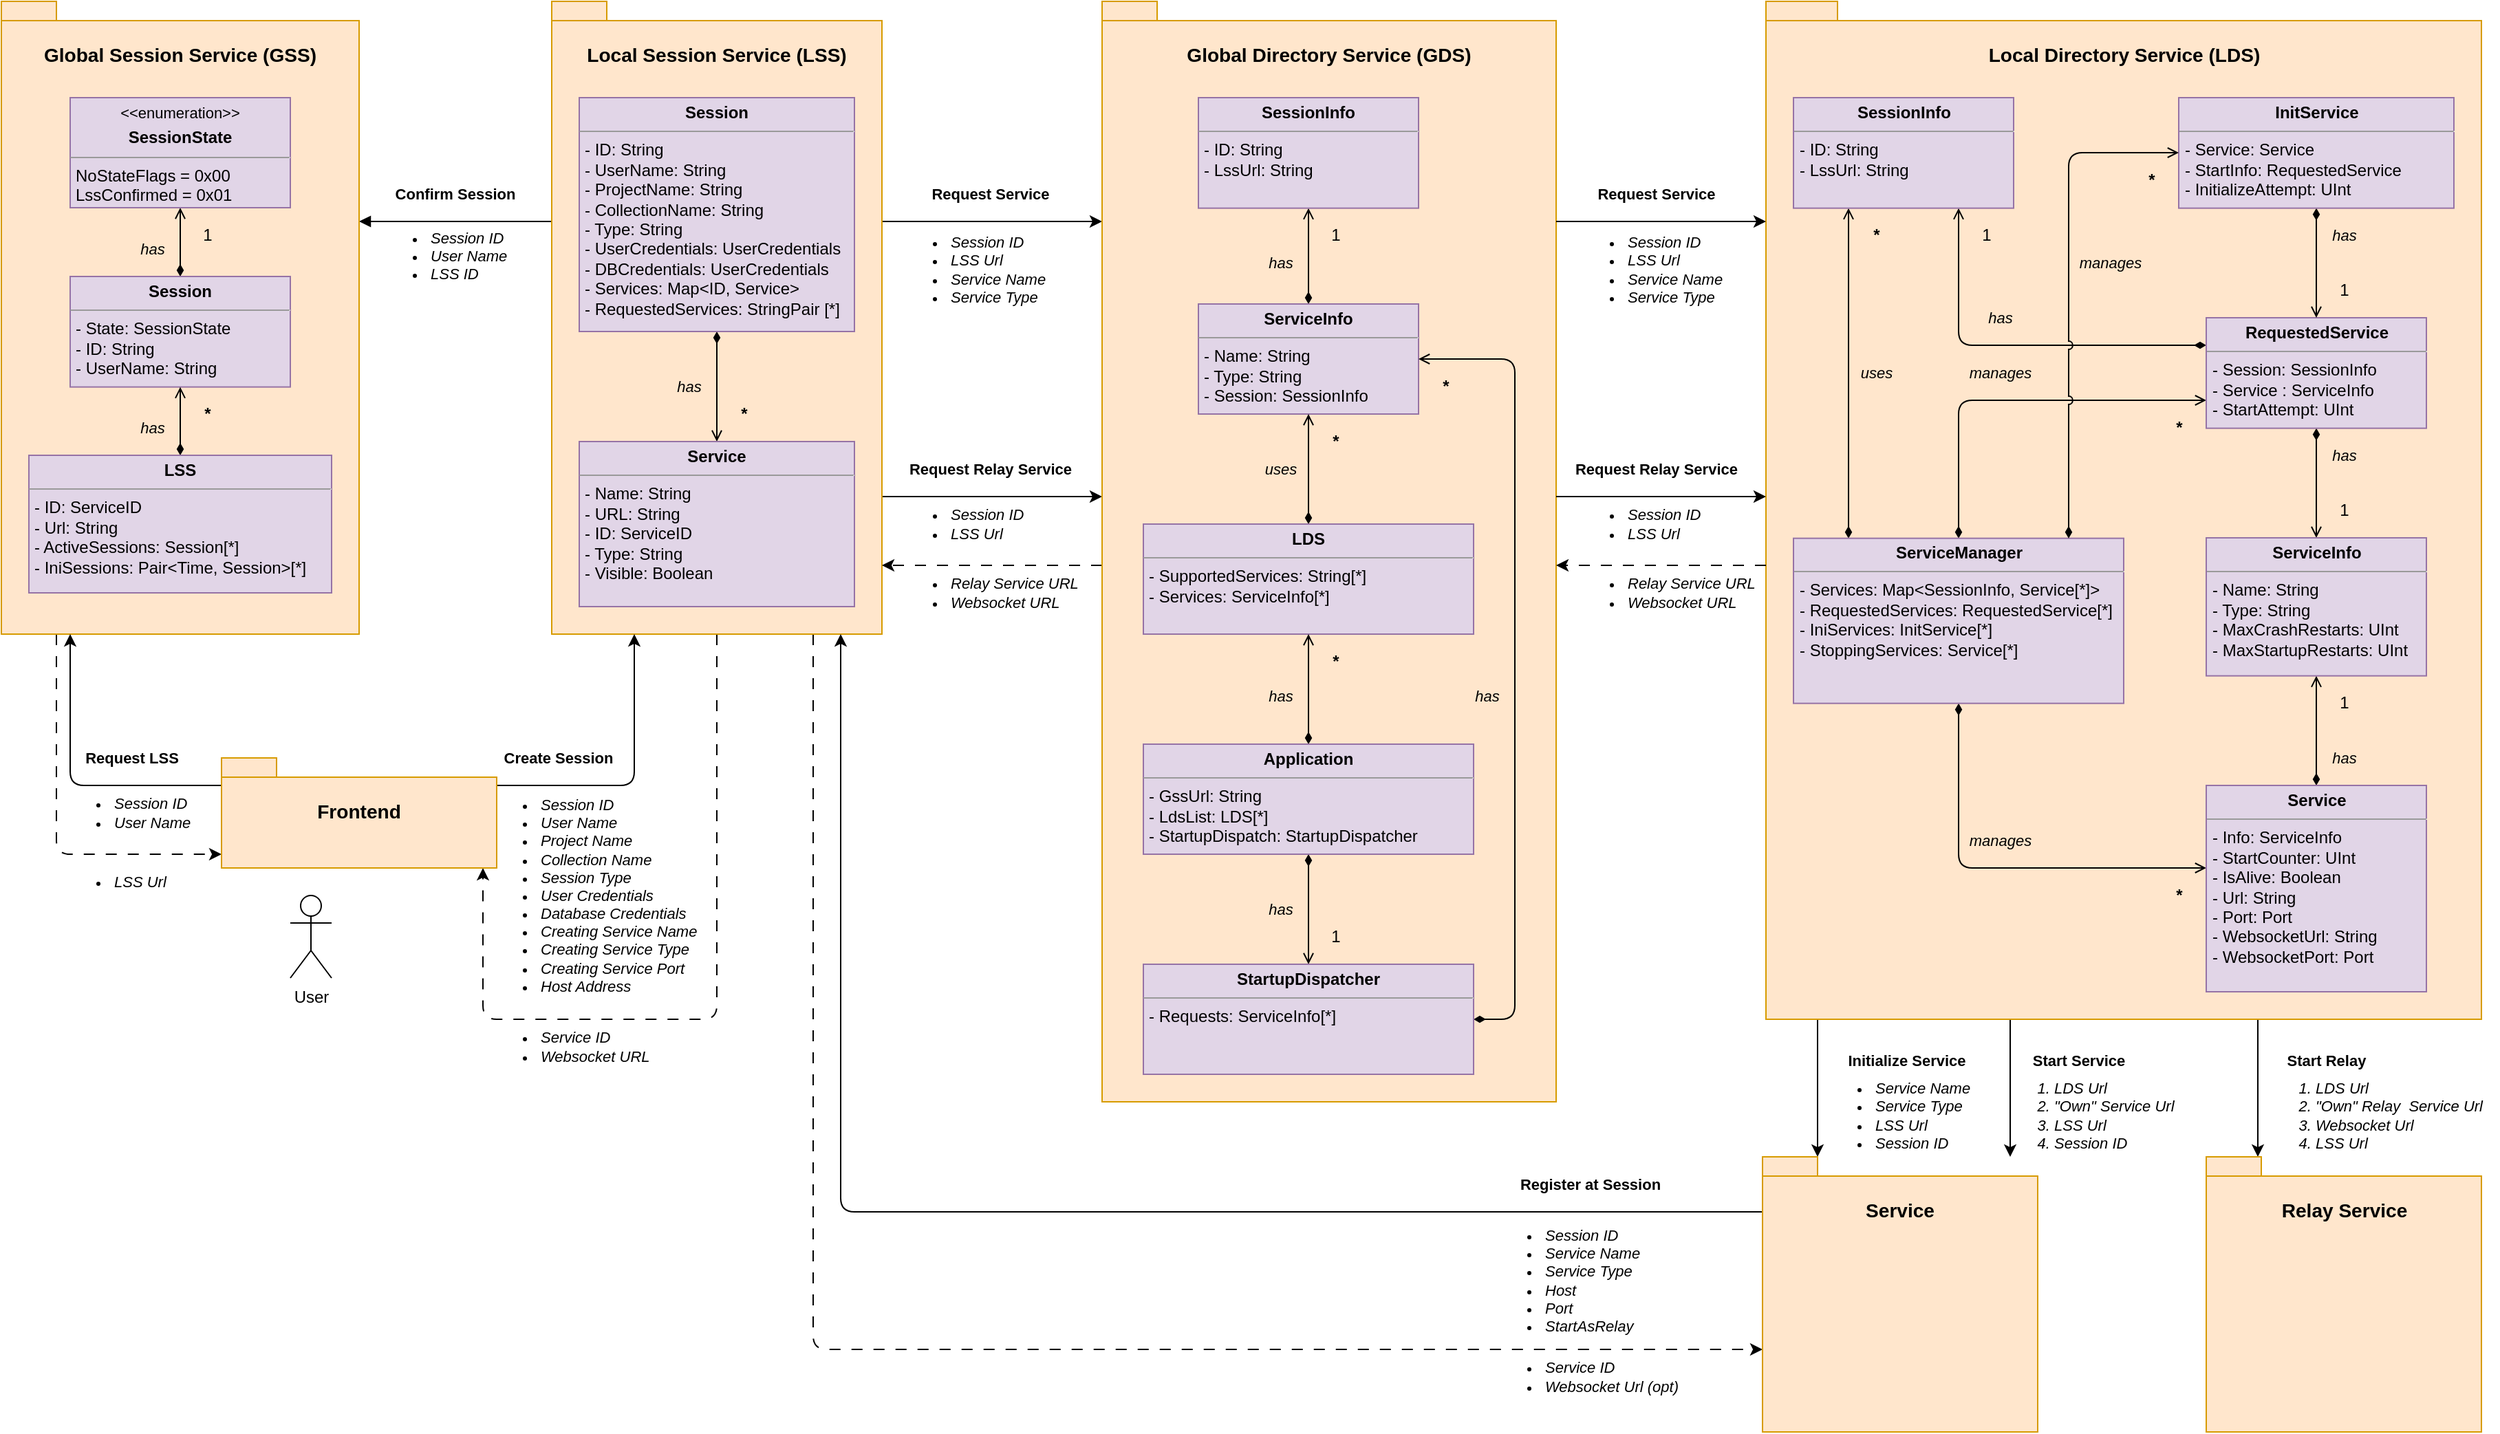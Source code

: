<mxfile version="27.0.5">
  <diagram name="Page-1" id="Zl_I9-IAChLKUPDeEVS-">
    <mxGraphModel dx="3663" dy="1491" grid="1" gridSize="10" guides="1" tooltips="1" connect="1" arrows="1" fold="1" page="1" pageScale="1" pageWidth="1654" pageHeight="1169" math="0" shadow="0">
      <root>
        <mxCell id="0" />
        <mxCell id="1" parent="0" />
        <mxCell id="qYWw9UYQeMKu6ul-sRUe-88" style="edgeStyle=orthogonalEdgeStyle;rounded=0;orthogonalLoop=1;jettySize=auto;html=1;endArrow=block;endFill=1;" parent="1" source="qYWw9UYQeMKu6ul-sRUe-14" target="qYWw9UYQeMKu6ul-sRUe-49" edge="1">
          <mxGeometry relative="1" as="geometry">
            <Array as="points">
              <mxPoint x="370" y="200" />
              <mxPoint x="370" y="200" />
            </Array>
          </mxGeometry>
        </mxCell>
        <mxCell id="qYWw9UYQeMKu6ul-sRUe-102" style="edgeStyle=orthogonalEdgeStyle;rounded=0;orthogonalLoop=1;jettySize=auto;html=1;" parent="1" source="qYWw9UYQeMKu6ul-sRUe-14" target="qYWw9UYQeMKu6ul-sRUe-87" edge="1">
          <mxGeometry relative="1" as="geometry">
            <Array as="points">
              <mxPoint x="770" y="200" />
              <mxPoint x="770" y="200" />
            </Array>
          </mxGeometry>
        </mxCell>
        <mxCell id="qYWw9UYQeMKu6ul-sRUe-105" style="edgeStyle=orthogonalEdgeStyle;rounded=0;orthogonalLoop=1;jettySize=auto;html=1;" parent="1" source="qYWw9UYQeMKu6ul-sRUe-14" target="qYWw9UYQeMKu6ul-sRUe-87" edge="1">
          <mxGeometry relative="1" as="geometry">
            <Array as="points">
              <mxPoint x="780" y="400" />
              <mxPoint x="780" y="400" />
            </Array>
          </mxGeometry>
        </mxCell>
        <mxCell id="qYWw9UYQeMKu6ul-sRUe-110" style="edgeStyle=orthogonalEdgeStyle;rounded=1;orthogonalLoop=1;jettySize=auto;html=1;curved=0;dashed=1;dashPattern=8 8;" parent="1" source="qYWw9UYQeMKu6ul-sRUe-14" target="qYWw9UYQeMKu6ul-sRUe-93" edge="1">
          <mxGeometry relative="1" as="geometry">
            <Array as="points">
              <mxPoint x="560" y="780" />
              <mxPoint x="390" y="780" />
            </Array>
          </mxGeometry>
        </mxCell>
        <mxCell id="qYWw9UYQeMKu6ul-sRUe-140" style="edgeStyle=orthogonalEdgeStyle;rounded=1;orthogonalLoop=1;jettySize=auto;html=1;curved=0;dashed=1;dashPattern=8 8;" parent="1" source="qYWw9UYQeMKu6ul-sRUe-14" target="qYWw9UYQeMKu6ul-sRUe-116" edge="1">
          <mxGeometry relative="1" as="geometry">
            <Array as="points">
              <mxPoint x="630" y="1020" />
            </Array>
          </mxGeometry>
        </mxCell>
        <mxCell id="qYWw9UYQeMKu6ul-sRUe-14" value="&lt;h3&gt;Local Session Service (LSS)&lt;/h3&gt;" style="shape=folder;fontStyle=1;spacingTop=10;tabWidth=40;tabHeight=14;tabPosition=left;html=1;whiteSpace=wrap;connectable=1;allowArrows=1;rotatable=0;fillColor=#ffe6cc;strokeColor=#d79b00;container=1;align=center;verticalAlign=top;recursiveResize=0;" parent="1" vertex="1">
          <mxGeometry x="440" y="40" width="240" height="460" as="geometry">
            <mxRectangle x="320" y="360" width="90" height="40" as="alternateBounds" />
          </mxGeometry>
        </mxCell>
        <mxCell id="qYWw9UYQeMKu6ul-sRUe-12" style="edgeStyle=orthogonalEdgeStyle;rounded=0;orthogonalLoop=1;jettySize=auto;html=1;startArrow=diamondThin;startFill=1;endArrow=open;endFill=0;" parent="qYWw9UYQeMKu6ul-sRUe-14" source="qYWw9UYQeMKu6ul-sRUe-10" target="qYWw9UYQeMKu6ul-sRUe-11" edge="1">
          <mxGeometry relative="1" as="geometry" />
        </mxCell>
        <mxCell id="qYWw9UYQeMKu6ul-sRUe-10" value="&lt;p style=&quot;margin:0px;margin-top:4px;text-align:center;&quot;&gt;&lt;b&gt;Session&lt;/b&gt;&lt;/p&gt;&lt;hr size=&quot;1&quot;&gt;&lt;p style=&quot;margin:0px;margin-left:4px;&quot;&gt;- ID: String&lt;/p&gt;&lt;p style=&quot;margin:0px;margin-left:4px;&quot;&gt;- UserName: String&lt;/p&gt;&lt;p style=&quot;margin:0px;margin-left:4px;&quot;&gt;- ProjectName: String&lt;/p&gt;&lt;p style=&quot;margin:0px;margin-left:4px;&quot;&gt;- CollectionName: String&lt;/p&gt;&lt;p style=&quot;margin:0px;margin-left:4px;&quot;&gt;- Type: String&lt;/p&gt;&lt;p style=&quot;margin:0px;margin-left:4px;&quot;&gt;- UserCredentials: UserCredentials&lt;/p&gt;&lt;p style=&quot;margin:0px;margin-left:4px;&quot;&gt;- DBCredentials: UserCredentials&lt;/p&gt;&lt;p style=&quot;margin:0px;margin-left:4px;&quot;&gt;- Services: Map&amp;lt;ID, Service&amp;gt;&lt;/p&gt;&lt;p style=&quot;margin:0px;margin-left:4px;&quot;&gt;- RequestedServices: StringPair [*]&lt;/p&gt;" style="verticalAlign=top;align=left;overflow=fill;fontSize=12;fontFamily=Helvetica;html=1;fillColor=#e1d5e7;strokeColor=#9673a6;" parent="qYWw9UYQeMKu6ul-sRUe-14" vertex="1">
          <mxGeometry x="20" y="70" width="200" height="170" as="geometry" />
        </mxCell>
        <mxCell id="qYWw9UYQeMKu6ul-sRUe-11" value="&lt;p style=&quot;margin:0px;margin-top:4px;text-align:center;&quot;&gt;&lt;b&gt;Service&lt;/b&gt;&lt;/p&gt;&lt;hr size=&quot;1&quot;&gt;&lt;p style=&quot;margin:0px;margin-left:4px;&quot;&gt;- Name: String&lt;/p&gt;&lt;p style=&quot;margin:0px;margin-left:4px;&quot;&gt;- URL: String&lt;/p&gt;&lt;p style=&quot;margin:0px;margin-left:4px;&quot;&gt;- ID: ServiceID&lt;/p&gt;&lt;p style=&quot;margin:0px;margin-left:4px;&quot;&gt;- Type: String&lt;/p&gt;&lt;p style=&quot;margin:0px;margin-left:4px;&quot;&gt;- Visible: Boolean&lt;/p&gt;" style="verticalAlign=top;align=left;overflow=fill;fontSize=12;fontFamily=Helvetica;html=1;fillColor=#e1d5e7;strokeColor=#9673a6;" parent="qYWw9UYQeMKu6ul-sRUe-14" vertex="1">
          <mxGeometry x="20" y="320" width="200" height="120" as="geometry" />
        </mxCell>
        <mxCell id="qYWw9UYQeMKu6ul-sRUe-13" value="*" style="text;html=1;align=center;verticalAlign=middle;whiteSpace=wrap;rounded=0;fontStyle=1;connectable=0;allowArrows=0;" parent="qYWw9UYQeMKu6ul-sRUe-14" vertex="1">
          <mxGeometry x="120" y="280" width="40" height="40" as="geometry" />
        </mxCell>
        <mxCell id="qYWw9UYQeMKu6ul-sRUe-52" value="has" style="text;html=1;align=center;verticalAlign=middle;whiteSpace=wrap;rounded=0;fontStyle=2;fontSize=11;connectable=0;allowArrows=0;" parent="qYWw9UYQeMKu6ul-sRUe-14" vertex="1">
          <mxGeometry x="80" y="260" width="40" height="40" as="geometry" />
        </mxCell>
        <mxCell id="qYWw9UYQeMKu6ul-sRUe-128" style="edgeStyle=orthogonalEdgeStyle;rounded=0;orthogonalLoop=1;jettySize=auto;html=1;" parent="1" source="qYWw9UYQeMKu6ul-sRUe-17" target="qYWw9UYQeMKu6ul-sRUe-125" edge="1">
          <mxGeometry relative="1" as="geometry">
            <Array as="points">
              <mxPoint x="1680" y="820" />
              <mxPoint x="1680" y="820" />
            </Array>
          </mxGeometry>
        </mxCell>
        <mxCell id="qYWw9UYQeMKu6ul-sRUe-131" style="edgeStyle=orthogonalEdgeStyle;rounded=0;orthogonalLoop=1;jettySize=auto;html=1;" parent="1" source="qYWw9UYQeMKu6ul-sRUe-17" target="qYWw9UYQeMKu6ul-sRUe-116" edge="1">
          <mxGeometry relative="1" as="geometry">
            <Array as="points">
              <mxPoint x="1500" y="830" />
              <mxPoint x="1500" y="830" />
            </Array>
          </mxGeometry>
        </mxCell>
        <mxCell id="qYWw9UYQeMKu6ul-sRUe-134" style="edgeStyle=orthogonalEdgeStyle;rounded=0;orthogonalLoop=1;jettySize=auto;html=1;" parent="1" source="qYWw9UYQeMKu6ul-sRUe-17" target="qYWw9UYQeMKu6ul-sRUe-116" edge="1">
          <mxGeometry relative="1" as="geometry">
            <Array as="points">
              <mxPoint x="1360" y="850" />
              <mxPoint x="1360" y="850" />
            </Array>
          </mxGeometry>
        </mxCell>
        <mxCell id="qYWw9UYQeMKu6ul-sRUe-17" value="&lt;h3&gt;Local Directory Service (LDS)&lt;/h3&gt;" style="shape=folder;fontStyle=1;spacingTop=10;tabWidth=40;tabHeight=14;tabPosition=left;html=1;whiteSpace=wrap;connectable=1;allowArrows=1;rotatable=0;fillColor=#ffe6cc;strokeColor=#d79b00;container=1;align=center;verticalAlign=top;recursiveResize=0;" parent="1" vertex="1">
          <mxGeometry x="1322.5" y="40" width="520" height="740" as="geometry">
            <mxRectangle x="640" y="480" width="90" height="40" as="alternateBounds" />
          </mxGeometry>
        </mxCell>
        <mxCell id="qYWw9UYQeMKu6ul-sRUe-36" style="edgeStyle=orthogonalEdgeStyle;rounded=0;orthogonalLoop=1;jettySize=auto;html=1;endArrow=open;endFill=0;startArrow=diamondThin;startFill=1;" parent="qYWw9UYQeMKu6ul-sRUe-17" source="qYWw9UYQeMKu6ul-sRUe-16" target="qYWw9UYQeMKu6ul-sRUe-21" edge="1">
          <mxGeometry relative="1" as="geometry">
            <Array as="points">
              <mxPoint x="60" y="270.0" />
              <mxPoint x="60" y="270.0" />
            </Array>
          </mxGeometry>
        </mxCell>
        <mxCell id="qYWw9UYQeMKu6ul-sRUe-40" style="edgeStyle=orthogonalEdgeStyle;rounded=1;orthogonalLoop=1;jettySize=auto;html=1;curved=0;endArrow=open;endFill=0;startArrow=diamondThin;startFill=1;" parent="qYWw9UYQeMKu6ul-sRUe-17" source="qYWw9UYQeMKu6ul-sRUe-16" target="qYWw9UYQeMKu6ul-sRUe-18" edge="1">
          <mxGeometry relative="1" as="geometry">
            <Array as="points">
              <mxPoint x="140" y="290.0" />
            </Array>
          </mxGeometry>
        </mxCell>
        <mxCell id="qYWw9UYQeMKu6ul-sRUe-46" style="edgeStyle=orthogonalEdgeStyle;rounded=1;orthogonalLoop=1;jettySize=auto;html=1;curved=0;endArrow=open;endFill=0;startArrow=diamondThin;startFill=1;" parent="qYWw9UYQeMKu6ul-sRUe-17" source="qYWw9UYQeMKu6ul-sRUe-16" target="qYWw9UYQeMKu6ul-sRUe-20" edge="1">
          <mxGeometry relative="1" as="geometry">
            <Array as="points">
              <mxPoint x="140" y="630.0" />
            </Array>
          </mxGeometry>
        </mxCell>
        <mxCell id="qYWw9UYQeMKu6ul-sRUe-16" value="&lt;p style=&quot;margin:0px;margin-top:4px;text-align:center;&quot;&gt;&lt;b&gt;ServiceManager&lt;/b&gt;&lt;/p&gt;&lt;hr size=&quot;1&quot;&gt;&lt;p style=&quot;margin:0px;margin-left:4px;&quot;&gt;- Services: Map&amp;lt;SessionInfo, Service[*]&amp;gt;&lt;/p&gt;&lt;p style=&quot;margin:0px;margin-left:4px;&quot;&gt;- RequestedServices: RequestedService[*]&lt;/p&gt;&lt;p style=&quot;margin:0px;margin-left:4px;&quot;&gt;- IniServices: InitService[*]&lt;/p&gt;&lt;p style=&quot;margin:0px;margin-left:4px;&quot;&gt;- StoppingServices: Service[*]&lt;/p&gt;" style="verticalAlign=top;align=left;overflow=fill;fontSize=12;fontFamily=Helvetica;html=1;fillColor=#e1d5e7;strokeColor=#9673a6;" parent="qYWw9UYQeMKu6ul-sRUe-17" vertex="1">
          <mxGeometry x="20" y="390.33" width="240" height="120" as="geometry" />
        </mxCell>
        <mxCell id="qYWw9UYQeMKu6ul-sRUe-26" style="edgeStyle=orthogonalEdgeStyle;rounded=1;orthogonalLoop=1;jettySize=auto;html=1;curved=0;startArrow=diamondThin;startFill=1;endArrow=open;endFill=0;jumpStyle=none;" parent="qYWw9UYQeMKu6ul-sRUe-17" source="qYWw9UYQeMKu6ul-sRUe-18" target="qYWw9UYQeMKu6ul-sRUe-21" edge="1">
          <mxGeometry relative="1" as="geometry">
            <Array as="points">
              <mxPoint x="140" y="250.0" />
            </Array>
          </mxGeometry>
        </mxCell>
        <mxCell id="qYWw9UYQeMKu6ul-sRUe-28" style="edgeStyle=orthogonalEdgeStyle;rounded=0;orthogonalLoop=1;jettySize=auto;html=1;endArrow=open;endFill=0;startArrow=diamondThin;startFill=1;" parent="qYWw9UYQeMKu6ul-sRUe-17" source="qYWw9UYQeMKu6ul-sRUe-18" target="qYWw9UYQeMKu6ul-sRUe-22" edge="1">
          <mxGeometry relative="1" as="geometry" />
        </mxCell>
        <mxCell id="qYWw9UYQeMKu6ul-sRUe-18" value="&lt;p style=&quot;margin:0px;margin-top:4px;text-align:center;&quot;&gt;&lt;b&gt;RequestedService&lt;/b&gt;&lt;/p&gt;&lt;hr size=&quot;1&quot;&gt;&lt;p style=&quot;margin:0px;margin-left:4px;&quot;&gt;- Session: SessionInfo&lt;/p&gt;&lt;p style=&quot;margin:0px;margin-left:4px;&quot;&gt;- Service : ServiceInfo&lt;/p&gt;&lt;p style=&quot;margin:0px;margin-left:4px;&quot;&gt;- StartAttempt: UInt&lt;/p&gt;" style="verticalAlign=top;align=left;overflow=fill;fontSize=12;fontFamily=Helvetica;html=1;fillColor=#e1d5e7;strokeColor=#9673a6;" parent="qYWw9UYQeMKu6ul-sRUe-17" vertex="1">
          <mxGeometry x="320" y="230.0" width="160" height="80.33" as="geometry" />
        </mxCell>
        <mxCell id="qYWw9UYQeMKu6ul-sRUe-25" style="edgeStyle=orthogonalEdgeStyle;rounded=0;orthogonalLoop=1;jettySize=auto;html=1;endArrow=open;endFill=0;startArrow=diamondThin;startFill=1;" parent="qYWw9UYQeMKu6ul-sRUe-17" source="qYWw9UYQeMKu6ul-sRUe-19" target="qYWw9UYQeMKu6ul-sRUe-18" edge="1">
          <mxGeometry relative="1" as="geometry" />
        </mxCell>
        <mxCell id="qYWw9UYQeMKu6ul-sRUe-19" value="&lt;p style=&quot;margin:0px;margin-top:4px;text-align:center;&quot;&gt;&lt;b&gt;InitService&lt;/b&gt;&lt;/p&gt;&lt;hr size=&quot;1&quot;&gt;&lt;p style=&quot;margin:0px;margin-left:4px;&quot;&gt;- Service: Service&lt;/p&gt;&lt;p style=&quot;margin:0px;margin-left:4px;&quot;&gt;- StartInfo: RequestedService&lt;/p&gt;&lt;p style=&quot;margin:0px;margin-left:4px;&quot;&gt;- InitializeAttempt: UInt&lt;/p&gt;" style="verticalAlign=top;align=left;overflow=fill;fontSize=12;fontFamily=Helvetica;html=1;fillColor=#e1d5e7;strokeColor=#9673a6;" parent="qYWw9UYQeMKu6ul-sRUe-17" vertex="1">
          <mxGeometry x="300" y="70.0" width="200" height="80.33" as="geometry" />
        </mxCell>
        <mxCell id="qYWw9UYQeMKu6ul-sRUe-24" style="edgeStyle=orthogonalEdgeStyle;rounded=0;orthogonalLoop=1;jettySize=auto;html=1;startArrow=diamondThin;startFill=1;endArrow=open;endFill=0;" parent="qYWw9UYQeMKu6ul-sRUe-17" source="qYWw9UYQeMKu6ul-sRUe-20" target="qYWw9UYQeMKu6ul-sRUe-22" edge="1">
          <mxGeometry relative="1" as="geometry" />
        </mxCell>
        <mxCell id="qYWw9UYQeMKu6ul-sRUe-20" value="&lt;p style=&quot;margin:0px;margin-top:4px;text-align:center;&quot;&gt;&lt;b&gt;Service&lt;/b&gt;&lt;/p&gt;&lt;hr size=&quot;1&quot;&gt;&lt;p style=&quot;margin:0px;margin-left:4px;&quot;&gt;- Info: ServiceInfo&lt;/p&gt;&lt;p style=&quot;margin:0px;margin-left:4px;&quot;&gt;- StartCounter: UInt&lt;/p&gt;&lt;p style=&quot;margin:0px;margin-left:4px;&quot;&gt;- IsAlive: Boolean&lt;/p&gt;&lt;p style=&quot;margin:0px;margin-left:4px;&quot;&gt;- Url: String&lt;/p&gt;&lt;p style=&quot;margin:0px;margin-left:4px;&quot;&gt;- Port: Port&lt;/p&gt;&lt;p style=&quot;margin:0px;margin-left:4px;&quot;&gt;- WebsocketUrl: String&lt;/p&gt;&lt;p style=&quot;margin:0px;margin-left:4px;&quot;&gt;- WebsocketPort: Port&lt;/p&gt;" style="verticalAlign=top;align=left;overflow=fill;fontSize=12;fontFamily=Helvetica;html=1;fillColor=#e1d5e7;strokeColor=#9673a6;" parent="qYWw9UYQeMKu6ul-sRUe-17" vertex="1">
          <mxGeometry x="320" y="570.0" width="160" height="150" as="geometry" />
        </mxCell>
        <mxCell id="qYWw9UYQeMKu6ul-sRUe-21" value="&lt;p style=&quot;margin:0px;margin-top:4px;text-align:center;&quot;&gt;&lt;b&gt;SessionInfo&lt;/b&gt;&lt;/p&gt;&lt;hr size=&quot;1&quot;&gt;&lt;p style=&quot;margin:0px;margin-left:4px;&quot;&gt;- ID: String&lt;/p&gt;&lt;p style=&quot;margin:0px;margin-left:4px;&quot;&gt;- LssUrl: String&lt;/p&gt;" style="verticalAlign=top;align=left;overflow=fill;fontSize=12;fontFamily=Helvetica;html=1;fillColor=#e1d5e7;strokeColor=#9673a6;" parent="qYWw9UYQeMKu6ul-sRUe-17" vertex="1">
          <mxGeometry x="20" y="70.0" width="160" height="80.33" as="geometry" />
        </mxCell>
        <mxCell id="qYWw9UYQeMKu6ul-sRUe-22" value="&lt;p style=&quot;margin:0px;margin-top:4px;text-align:center;&quot;&gt;&lt;b&gt;ServiceInfo&lt;/b&gt;&lt;/p&gt;&lt;hr size=&quot;1&quot;&gt;&lt;p style=&quot;margin:0px;margin-left:4px;&quot;&gt;- Name: String&lt;/p&gt;&lt;p style=&quot;margin:0px;margin-left:4px;&quot;&gt;- Type: String&lt;/p&gt;&lt;p style=&quot;margin:0px;margin-left:4px;&quot;&gt;- MaxCrashRestarts: UInt&lt;/p&gt;&lt;p style=&quot;margin:0px;margin-left:4px;&quot;&gt;- MaxStartupRestarts: UInt&lt;/p&gt;" style="verticalAlign=top;align=left;overflow=fill;fontSize=12;fontFamily=Helvetica;html=1;fillColor=#e1d5e7;strokeColor=#9673a6;" parent="qYWw9UYQeMKu6ul-sRUe-17" vertex="1">
          <mxGeometry x="320" y="390.0" width="160" height="100.33" as="geometry" />
        </mxCell>
        <mxCell id="qYWw9UYQeMKu6ul-sRUe-29" value="has" style="text;html=1;align=center;verticalAlign=middle;whiteSpace=wrap;rounded=0;fontStyle=2;fontSize=11;connectable=0;allowArrows=0;" parent="qYWw9UYQeMKu6ul-sRUe-17" vertex="1">
          <mxGeometry x="150" y="210.17" width="40" height="40" as="geometry" />
        </mxCell>
        <mxCell id="qYWw9UYQeMKu6ul-sRUe-30" value="has" style="text;html=1;align=center;verticalAlign=middle;whiteSpace=wrap;rounded=0;fontStyle=2;fontSize=11;connectable=0;allowArrows=0;" parent="qYWw9UYQeMKu6ul-sRUe-17" vertex="1">
          <mxGeometry x="400" y="150.33" width="40" height="40" as="geometry" />
        </mxCell>
        <mxCell id="qYWw9UYQeMKu6ul-sRUe-31" value="has" style="text;html=1;align=center;verticalAlign=middle;whiteSpace=wrap;rounded=0;fontStyle=2;fontSize=11;connectable=0;allowArrows=0;" parent="qYWw9UYQeMKu6ul-sRUe-17" vertex="1">
          <mxGeometry x="400" y="310.33" width="40" height="40" as="geometry" />
        </mxCell>
        <mxCell id="qYWw9UYQeMKu6ul-sRUe-32" value="has" style="text;html=1;align=center;verticalAlign=middle;whiteSpace=wrap;rounded=0;fontStyle=2;fontSize=11;connectable=0;allowArrows=0;" parent="qYWw9UYQeMKu6ul-sRUe-17" vertex="1">
          <mxGeometry x="400" y="530.0" width="40" height="40" as="geometry" />
        </mxCell>
        <mxCell id="qYWw9UYQeMKu6ul-sRUe-33" value="1" style="text;html=1;align=center;verticalAlign=middle;whiteSpace=wrap;rounded=0;connectable=0;allowArrows=0;" parent="qYWw9UYQeMKu6ul-sRUe-17" vertex="1">
          <mxGeometry x="400" y="350.33" width="40" height="40" as="geometry" />
        </mxCell>
        <mxCell id="qYWw9UYQeMKu6ul-sRUe-34" value="1" style="text;html=1;align=center;verticalAlign=middle;whiteSpace=wrap;rounded=0;connectable=0;allowArrows=0;" parent="qYWw9UYQeMKu6ul-sRUe-17" vertex="1">
          <mxGeometry x="400" y="190.0" width="40" height="40" as="geometry" />
        </mxCell>
        <mxCell id="qYWw9UYQeMKu6ul-sRUe-35" value="1" style="text;html=1;align=center;verticalAlign=middle;whiteSpace=wrap;rounded=0;connectable=0;allowArrows=0;" parent="qYWw9UYQeMKu6ul-sRUe-17" vertex="1">
          <mxGeometry x="400" y="490.33" width="40" height="40" as="geometry" />
        </mxCell>
        <mxCell id="qYWw9UYQeMKu6ul-sRUe-37" value="1" style="text;html=1;align=center;verticalAlign=middle;whiteSpace=wrap;rounded=0;connectable=0;allowArrows=0;" parent="qYWw9UYQeMKu6ul-sRUe-17" vertex="1">
          <mxGeometry x="140" y="150.0" width="40" height="40" as="geometry" />
        </mxCell>
        <mxCell id="qYWw9UYQeMKu6ul-sRUe-38" value="uses" style="text;html=1;align=center;verticalAlign=middle;whiteSpace=wrap;rounded=0;fontStyle=2;fontSize=11;connectable=0;allowArrows=0;" parent="qYWw9UYQeMKu6ul-sRUe-17" vertex="1">
          <mxGeometry x="60" y="250.17" width="40" height="40" as="geometry" />
        </mxCell>
        <mxCell id="qYWw9UYQeMKu6ul-sRUe-39" value="*" style="text;html=1;align=center;verticalAlign=middle;whiteSpace=wrap;rounded=0;fontStyle=1;connectable=0;allowArrows=0;" parent="qYWw9UYQeMKu6ul-sRUe-17" vertex="1">
          <mxGeometry x="60" y="150.0" width="40" height="40" as="geometry" />
        </mxCell>
        <mxCell id="qYWw9UYQeMKu6ul-sRUe-41" value="manages" style="text;html=1;align=center;verticalAlign=middle;whiteSpace=wrap;rounded=0;fontStyle=2;fontSize=11;connectable=0;allowArrows=0;" parent="qYWw9UYQeMKu6ul-sRUe-17" vertex="1">
          <mxGeometry x="150" y="250.17" width="40" height="40" as="geometry" />
        </mxCell>
        <mxCell id="qYWw9UYQeMKu6ul-sRUe-42" value="*" style="text;html=1;align=center;verticalAlign=middle;whiteSpace=wrap;rounded=0;fontStyle=1;connectable=0;allowArrows=0;" parent="qYWw9UYQeMKu6ul-sRUe-17" vertex="1">
          <mxGeometry x="280" y="290.17" width="40" height="40" as="geometry" />
        </mxCell>
        <mxCell id="qYWw9UYQeMKu6ul-sRUe-43" style="edgeStyle=orthogonalEdgeStyle;rounded=1;orthogonalLoop=1;jettySize=auto;html=1;jumpStyle=arc;endArrow=open;endFill=0;startArrow=diamondThin;startFill=1;curved=0;" parent="qYWw9UYQeMKu6ul-sRUe-17" source="qYWw9UYQeMKu6ul-sRUe-16" target="qYWw9UYQeMKu6ul-sRUe-19" edge="1">
          <mxGeometry relative="1" as="geometry">
            <Array as="points">
              <mxPoint x="220" y="110.0" />
            </Array>
          </mxGeometry>
        </mxCell>
        <mxCell id="qYWw9UYQeMKu6ul-sRUe-44" value="manages" style="text;html=1;align=center;verticalAlign=middle;whiteSpace=wrap;rounded=0;fontStyle=2;fontSize=11;connectable=0;allowArrows=0;" parent="qYWw9UYQeMKu6ul-sRUe-17" vertex="1">
          <mxGeometry x="220" y="170.17" width="60" height="40" as="geometry" />
        </mxCell>
        <mxCell id="qYWw9UYQeMKu6ul-sRUe-45" value="*" style="text;html=1;align=center;verticalAlign=middle;whiteSpace=wrap;rounded=0;fontStyle=1;connectable=0;allowArrows=0;" parent="qYWw9UYQeMKu6ul-sRUe-17" vertex="1">
          <mxGeometry x="260" y="110.0" width="40" height="40" as="geometry" />
        </mxCell>
        <mxCell id="qYWw9UYQeMKu6ul-sRUe-47" value="*" style="text;html=1;align=center;verticalAlign=middle;whiteSpace=wrap;rounded=0;fontStyle=1;connectable=0;allowArrows=0;" parent="qYWw9UYQeMKu6ul-sRUe-17" vertex="1">
          <mxGeometry x="280" y="630.0" width="40" height="40" as="geometry" />
        </mxCell>
        <mxCell id="qYWw9UYQeMKu6ul-sRUe-48" value="manages" style="text;html=1;align=center;verticalAlign=middle;whiteSpace=wrap;rounded=0;fontStyle=2;fontSize=11;connectable=0;allowArrows=0;" parent="qYWw9UYQeMKu6ul-sRUe-17" vertex="1">
          <mxGeometry x="140" y="590.0" width="60" height="40" as="geometry" />
        </mxCell>
        <mxCell id="qYWw9UYQeMKu6ul-sRUe-108" style="edgeStyle=orthogonalEdgeStyle;rounded=1;orthogonalLoop=1;jettySize=auto;html=1;curved=0;dashed=1;dashPattern=8 8;" parent="1" source="qYWw9UYQeMKu6ul-sRUe-49" target="qYWw9UYQeMKu6ul-sRUe-93" edge="1">
          <mxGeometry relative="1" as="geometry">
            <Array as="points">
              <mxPoint x="80" y="660" />
            </Array>
          </mxGeometry>
        </mxCell>
        <mxCell id="qYWw9UYQeMKu6ul-sRUe-49" value="&lt;h3&gt;Global Session Service (GSS)&lt;/h3&gt;" style="shape=folder;fontStyle=1;spacingTop=10;tabWidth=40;tabHeight=14;tabPosition=left;html=1;whiteSpace=wrap;connectable=1;allowArrows=1;rotatable=0;fillColor=#ffe6cc;strokeColor=#d79b00;container=1;align=center;verticalAlign=top;recursiveResize=0;" parent="1" vertex="1">
          <mxGeometry x="40" y="40" width="260" height="460" as="geometry">
            <mxRectangle x="640" y="480" width="90" height="40" as="alternateBounds" />
          </mxGeometry>
        </mxCell>
        <mxCell id="qYWw9UYQeMKu6ul-sRUe-53" style="edgeStyle=orthogonalEdgeStyle;rounded=0;orthogonalLoop=1;jettySize=auto;html=1;endArrow=open;endFill=0;startArrow=diamondThin;startFill=1;" parent="qYWw9UYQeMKu6ul-sRUe-49" source="qYWw9UYQeMKu6ul-sRUe-50" target="qYWw9UYQeMKu6ul-sRUe-51" edge="1">
          <mxGeometry relative="1" as="geometry" />
        </mxCell>
        <mxCell id="qYWw9UYQeMKu6ul-sRUe-50" value="&lt;p style=&quot;margin:0px;margin-top:4px;text-align:center;&quot;&gt;&lt;b&gt;Session&lt;/b&gt;&lt;/p&gt;&lt;hr size=&quot;1&quot;&gt;&lt;p style=&quot;margin:0px;margin-left:4px;&quot;&gt;- State: SessionState&lt;/p&gt;&lt;p style=&quot;margin:0px;margin-left:4px;&quot;&gt;- ID: String&lt;/p&gt;&lt;p style=&quot;margin:0px;margin-left:4px;&quot;&gt;- UserName: String&lt;/p&gt;" style="verticalAlign=top;align=left;overflow=fill;fontSize=12;fontFamily=Helvetica;html=1;fillColor=#e1d5e7;strokeColor=#9673a6;" parent="qYWw9UYQeMKu6ul-sRUe-49" vertex="1">
          <mxGeometry x="50" y="200.0" width="160" height="80.33" as="geometry" />
        </mxCell>
        <mxCell id="qYWw9UYQeMKu6ul-sRUe-51" value="&lt;p style=&quot;margin:0px;margin-top:4px;text-align:center;&quot;&gt;&lt;span style=&quot;background-color: initial;&quot;&gt;&lt;font style=&quot;font-size: 11px;&quot;&gt;&amp;lt;&amp;lt;enumeration&amp;gt;&amp;gt;&lt;/font&gt;&lt;/span&gt;&lt;/p&gt;&lt;p style=&quot;margin:0px;margin-top:4px;text-align:center;&quot;&gt;&lt;b&gt;SessionState&lt;/b&gt;&lt;/p&gt;&lt;hr size=&quot;1&quot;&gt;&lt;p style=&quot;margin:0px;margin-left:4px;&quot;&gt;NoStateFlags = 0x00&lt;/p&gt;&lt;p style=&quot;margin:0px;margin-left:4px;&quot;&gt;LssConfirmed = 0x01&lt;/p&gt;" style="verticalAlign=top;align=left;overflow=fill;fontSize=12;fontFamily=Helvetica;html=1;fillColor=#e1d5e7;strokeColor=#9673a6;rounded=0;" parent="qYWw9UYQeMKu6ul-sRUe-49" vertex="1">
          <mxGeometry x="50" y="70" width="160" height="80" as="geometry" />
        </mxCell>
        <mxCell id="qYWw9UYQeMKu6ul-sRUe-54" value="1" style="text;html=1;align=center;verticalAlign=middle;whiteSpace=wrap;rounded=0;connectable=0;allowArrows=0;" parent="qYWw9UYQeMKu6ul-sRUe-49" vertex="1">
          <mxGeometry x="130" y="150" width="40" height="40" as="geometry" />
        </mxCell>
        <mxCell id="qYWw9UYQeMKu6ul-sRUe-55" value="has" style="text;html=1;align=center;verticalAlign=middle;whiteSpace=wrap;rounded=0;fontStyle=2;fontSize=11;connectable=0;allowArrows=0;" parent="qYWw9UYQeMKu6ul-sRUe-49" vertex="1">
          <mxGeometry x="90" y="160" width="40" height="40" as="geometry" />
        </mxCell>
        <mxCell id="qYWw9UYQeMKu6ul-sRUe-57" style="edgeStyle=orthogonalEdgeStyle;rounded=0;orthogonalLoop=1;jettySize=auto;html=1;endArrow=open;endFill=0;startArrow=diamondThin;startFill=1;" parent="qYWw9UYQeMKu6ul-sRUe-49" source="qYWw9UYQeMKu6ul-sRUe-56" target="qYWw9UYQeMKu6ul-sRUe-50" edge="1">
          <mxGeometry relative="1" as="geometry" />
        </mxCell>
        <mxCell id="qYWw9UYQeMKu6ul-sRUe-56" value="&lt;p style=&quot;margin:0px;margin-top:4px;text-align:center;&quot;&gt;&lt;b&gt;LSS&lt;/b&gt;&lt;/p&gt;&lt;hr size=&quot;1&quot;&gt;&lt;p style=&quot;margin:0px;margin-left:4px;&quot;&gt;- ID: ServiceID&lt;/p&gt;&lt;p style=&quot;margin:0px;margin-left:4px;&quot;&gt;- Url: String&lt;/p&gt;&lt;p style=&quot;margin:0px;margin-left:4px;&quot;&gt;- ActiveSessions: Session[*]&lt;/p&gt;&lt;p style=&quot;margin:0px;margin-left:4px;&quot;&gt;- IniSessions: Pair&amp;lt;Time, Session&amp;gt;[*]&lt;/p&gt;" style="verticalAlign=top;align=left;overflow=fill;fontSize=12;fontFamily=Helvetica;html=1;fillColor=#e1d5e7;strokeColor=#9673a6;" parent="qYWw9UYQeMKu6ul-sRUe-49" vertex="1">
          <mxGeometry x="20" y="330" width="220" height="100" as="geometry" />
        </mxCell>
        <mxCell id="qYWw9UYQeMKu6ul-sRUe-58" value="has" style="text;html=1;align=center;verticalAlign=middle;whiteSpace=wrap;rounded=0;fontStyle=2;fontSize=11;connectable=0;allowArrows=0;" parent="qYWw9UYQeMKu6ul-sRUe-49" vertex="1">
          <mxGeometry x="90" y="290" width="40" height="40" as="geometry" />
        </mxCell>
        <mxCell id="qYWw9UYQeMKu6ul-sRUe-59" value="*" style="text;html=1;align=center;verticalAlign=middle;whiteSpace=wrap;rounded=0;fontStyle=1;connectable=0;allowArrows=0;" parent="qYWw9UYQeMKu6ul-sRUe-49" vertex="1">
          <mxGeometry x="130" y="280.33" width="40" height="40" as="geometry" />
        </mxCell>
        <mxCell id="qYWw9UYQeMKu6ul-sRUe-114" style="edgeStyle=orthogonalEdgeStyle;rounded=0;orthogonalLoop=1;jettySize=auto;html=1;dashed=1;dashPattern=8 8;" parent="1" source="qYWw9UYQeMKu6ul-sRUe-87" target="qYWw9UYQeMKu6ul-sRUe-14" edge="1">
          <mxGeometry relative="1" as="geometry">
            <Array as="points">
              <mxPoint x="830" y="450" />
              <mxPoint x="830" y="450" />
            </Array>
          </mxGeometry>
        </mxCell>
        <mxCell id="qYWw9UYQeMKu6ul-sRUe-87" value="&lt;h3&gt;Global Directory Service (GDS)&lt;/h3&gt;" style="shape=folder;fontStyle=1;spacingTop=10;tabWidth=40;tabHeight=14;tabPosition=left;html=1;whiteSpace=wrap;connectable=1;allowArrows=1;rotatable=0;fillColor=#ffe6cc;strokeColor=#d79b00;container=1;align=center;verticalAlign=top;recursiveResize=0;treeFolding=0;" parent="1" vertex="1">
          <mxGeometry x="840" y="40" width="330" height="800" as="geometry">
            <mxRectangle x="640" y="480" width="90" height="40" as="alternateBounds" />
          </mxGeometry>
        </mxCell>
        <mxCell id="R8Z1bKz5aa877HbmtHQx-1" style="edgeStyle=orthogonalEdgeStyle;rounded=0;orthogonalLoop=1;jettySize=auto;html=1;endArrow=open;endFill=0;startArrow=diamondThin;startFill=1;" edge="1" parent="qYWw9UYQeMKu6ul-sRUe-87" source="qYWw9UYQeMKu6ul-sRUe-61" target="qYWw9UYQeMKu6ul-sRUe-62">
          <mxGeometry relative="1" as="geometry" />
        </mxCell>
        <mxCell id="qYWw9UYQeMKu6ul-sRUe-61" value="&lt;p style=&quot;margin:0px;margin-top:4px;text-align:center;&quot;&gt;&lt;b&gt;ServiceInfo&lt;/b&gt;&lt;/p&gt;&lt;hr size=&quot;1&quot;&gt;&lt;p style=&quot;margin:0px;margin-left:4px;&quot;&gt;- Name: String&lt;/p&gt;&lt;p style=&quot;margin:0px;margin-left:4px;&quot;&gt;- Type: String&lt;/p&gt;&lt;p style=&quot;margin:0px;margin-left:4px;&quot;&gt;- Session: SessionInfo&lt;/p&gt;" style="verticalAlign=top;align=left;overflow=fill;fontSize=12;fontFamily=Helvetica;html=1;fillColor=#e1d5e7;strokeColor=#9673a6;" parent="qYWw9UYQeMKu6ul-sRUe-87" vertex="1">
          <mxGeometry x="70" y="220" width="160" height="80" as="geometry" />
        </mxCell>
        <mxCell id="qYWw9UYQeMKu6ul-sRUe-62" value="&lt;p style=&quot;margin:0px;margin-top:4px;text-align:center;&quot;&gt;&lt;b&gt;SessionInfo&lt;/b&gt;&lt;/p&gt;&lt;hr size=&quot;1&quot;&gt;&lt;p style=&quot;margin:0px;margin-left:4px;&quot;&gt;- ID: String&lt;/p&gt;&lt;p style=&quot;margin:0px;margin-left:4px;&quot;&gt;- Lss&lt;span style=&quot;background-color: transparent; color: light-dark(rgb(0, 0, 0), rgb(255, 255, 255));&quot;&gt;Url: String&lt;/span&gt;&lt;/p&gt;" style="verticalAlign=top;align=left;overflow=fill;fontSize=12;fontFamily=Helvetica;html=1;fillColor=#e1d5e7;strokeColor=#9673a6;" parent="qYWw9UYQeMKu6ul-sRUe-87" vertex="1">
          <mxGeometry x="70" y="70.0" width="160" height="80.33" as="geometry" />
        </mxCell>
        <mxCell id="qYWw9UYQeMKu6ul-sRUe-70" style="edgeStyle=orthogonalEdgeStyle;rounded=0;orthogonalLoop=1;jettySize=auto;html=1;endArrow=open;endFill=0;startArrow=diamondThin;startFill=1;" parent="qYWw9UYQeMKu6ul-sRUe-87" source="qYWw9UYQeMKu6ul-sRUe-64" target="qYWw9UYQeMKu6ul-sRUe-61" edge="1">
          <mxGeometry relative="1" as="geometry">
            <Array as="points">
              <mxPoint x="150" y="340" />
              <mxPoint x="150" y="340" />
            </Array>
          </mxGeometry>
        </mxCell>
        <mxCell id="qYWw9UYQeMKu6ul-sRUe-64" value="&lt;p style=&quot;margin:0px;margin-top:4px;text-align:center;&quot;&gt;&lt;b&gt;LDS&lt;/b&gt;&lt;/p&gt;&lt;hr size=&quot;1&quot;&gt;&lt;p style=&quot;margin:0px;margin-left:4px;&quot;&gt;- SupportedServices: String[*]&lt;/p&gt;&lt;p style=&quot;margin:0px;margin-left:4px;&quot;&gt;- Services: ServiceInfo[*]&lt;/p&gt;" style="verticalAlign=top;align=left;overflow=fill;fontSize=12;fontFamily=Helvetica;html=1;fillColor=#e1d5e7;strokeColor=#9673a6;" parent="qYWw9UYQeMKu6ul-sRUe-87" vertex="1">
          <mxGeometry x="30" y="380" width="240" height="80" as="geometry" />
        </mxCell>
        <mxCell id="qYWw9UYQeMKu6ul-sRUe-72" style="edgeStyle=orthogonalEdgeStyle;rounded=0;orthogonalLoop=1;jettySize=auto;html=1;endArrow=open;endFill=0;startArrow=diamondThin;startFill=1;" parent="qYWw9UYQeMKu6ul-sRUe-87" source="qYWw9UYQeMKu6ul-sRUe-65" target="qYWw9UYQeMKu6ul-sRUe-66" edge="1">
          <mxGeometry relative="1" as="geometry" />
        </mxCell>
        <mxCell id="qYWw9UYQeMKu6ul-sRUe-75" style="edgeStyle=orthogonalEdgeStyle;rounded=0;orthogonalLoop=1;jettySize=auto;html=1;endArrow=open;endFill=0;startArrow=diamondThin;startFill=1;" parent="qYWw9UYQeMKu6ul-sRUe-87" source="qYWw9UYQeMKu6ul-sRUe-65" target="qYWw9UYQeMKu6ul-sRUe-64" edge="1">
          <mxGeometry relative="1" as="geometry" />
        </mxCell>
        <mxCell id="qYWw9UYQeMKu6ul-sRUe-65" value="&lt;p style=&quot;margin:0px;margin-top:4px;text-align:center;&quot;&gt;&lt;b&gt;Application&lt;/b&gt;&lt;/p&gt;&lt;hr size=&quot;1&quot;&gt;&lt;p style=&quot;margin:0px;margin-left:4px;&quot;&gt;- GssUrl: String&lt;/p&gt;&lt;p style=&quot;margin:0px;margin-left:4px;&quot;&gt;- LdsList: LDS[*]&lt;/p&gt;&lt;p style=&quot;margin:0px;margin-left:4px;&quot;&gt;- StartupDispatch: StartupDispatcher&lt;/p&gt;" style="verticalAlign=top;align=left;overflow=fill;fontSize=12;fontFamily=Helvetica;html=1;fillColor=#e1d5e7;strokeColor=#9673a6;" parent="qYWw9UYQeMKu6ul-sRUe-87" vertex="1">
          <mxGeometry x="30" y="540" width="240" height="80" as="geometry" />
        </mxCell>
        <mxCell id="qYWw9UYQeMKu6ul-sRUe-76" style="edgeStyle=orthogonalEdgeStyle;rounded=1;orthogonalLoop=1;jettySize=auto;html=1;curved=0;endArrow=open;endFill=0;startArrow=diamondThin;startFill=1;" parent="qYWw9UYQeMKu6ul-sRUe-87" source="qYWw9UYQeMKu6ul-sRUe-66" target="qYWw9UYQeMKu6ul-sRUe-61" edge="1">
          <mxGeometry relative="1" as="geometry">
            <Array as="points">
              <mxPoint x="300" y="740" />
              <mxPoint x="300" y="260" />
            </Array>
            <mxPoint x="350" y="300" as="targetPoint" />
          </mxGeometry>
        </mxCell>
        <mxCell id="qYWw9UYQeMKu6ul-sRUe-66" value="&lt;p style=&quot;margin:0px;margin-top:4px;text-align:center;&quot;&gt;&lt;b&gt;StartupDispatcher&lt;/b&gt;&lt;/p&gt;&lt;hr size=&quot;1&quot;&gt;&lt;p style=&quot;margin:0px;margin-left:4px;&quot;&gt;- Requests: ServiceInfo[*]&lt;/p&gt;" style="verticalAlign=top;align=left;overflow=fill;fontSize=12;fontFamily=Helvetica;html=1;fillColor=#e1d5e7;strokeColor=#9673a6;" parent="qYWw9UYQeMKu6ul-sRUe-87" vertex="1">
          <mxGeometry x="30" y="700" width="240" height="80" as="geometry" />
        </mxCell>
        <mxCell id="qYWw9UYQeMKu6ul-sRUe-73" value="has" style="text;html=1;align=center;verticalAlign=middle;whiteSpace=wrap;rounded=0;fontStyle=2;fontSize=11;connectable=0;allowArrows=0;" parent="qYWw9UYQeMKu6ul-sRUe-87" vertex="1">
          <mxGeometry x="110" y="640" width="40" height="40" as="geometry" />
        </mxCell>
        <mxCell id="qYWw9UYQeMKu6ul-sRUe-74" value="1" style="text;html=1;align=center;verticalAlign=middle;whiteSpace=wrap;rounded=0;connectable=0;allowArrows=0;" parent="qYWw9UYQeMKu6ul-sRUe-87" vertex="1">
          <mxGeometry x="150" y="660" width="40" height="40" as="geometry" />
        </mxCell>
        <mxCell id="qYWw9UYQeMKu6ul-sRUe-77" value="*" style="text;html=1;align=center;verticalAlign=middle;whiteSpace=wrap;rounded=0;fontStyle=1;connectable=0;allowArrows=0;" parent="qYWw9UYQeMKu6ul-sRUe-87" vertex="1">
          <mxGeometry x="150" y="460" width="40" height="40" as="geometry" />
        </mxCell>
        <mxCell id="qYWw9UYQeMKu6ul-sRUe-78" value="has" style="text;html=1;align=center;verticalAlign=middle;whiteSpace=wrap;rounded=0;fontStyle=2;fontSize=11;connectable=0;allowArrows=0;" parent="qYWw9UYQeMKu6ul-sRUe-87" vertex="1">
          <mxGeometry x="110" y="484.5" width="40" height="40" as="geometry" />
        </mxCell>
        <mxCell id="qYWw9UYQeMKu6ul-sRUe-79" value="uses" style="text;html=1;align=center;verticalAlign=middle;whiteSpace=wrap;rounded=0;fontStyle=2;fontSize=11;connectable=0;allowArrows=0;" parent="qYWw9UYQeMKu6ul-sRUe-87" vertex="1">
          <mxGeometry x="110" y="320" width="40" height="40" as="geometry" />
        </mxCell>
        <mxCell id="qYWw9UYQeMKu6ul-sRUe-80" value="*" style="text;html=1;align=center;verticalAlign=middle;whiteSpace=wrap;rounded=0;fontStyle=1;connectable=0;allowArrows=0;" parent="qYWw9UYQeMKu6ul-sRUe-87" vertex="1">
          <mxGeometry x="150" y="300" width="40" height="40" as="geometry" />
        </mxCell>
        <mxCell id="qYWw9UYQeMKu6ul-sRUe-84" value="has" style="text;html=1;align=center;verticalAlign=middle;whiteSpace=wrap;rounded=0;fontStyle=2;fontSize=11;connectable=0;allowArrows=0;" parent="qYWw9UYQeMKu6ul-sRUe-87" vertex="1">
          <mxGeometry x="110" y="170" width="40" height="40" as="geometry" />
        </mxCell>
        <mxCell id="R8Z1bKz5aa877HbmtHQx-2" value="1" style="text;html=1;align=center;verticalAlign=middle;whiteSpace=wrap;rounded=0;connectable=0;allowArrows=0;" vertex="1" parent="qYWw9UYQeMKu6ul-sRUe-87">
          <mxGeometry x="150" y="150.33" width="40" height="40" as="geometry" />
        </mxCell>
        <mxCell id="R8Z1bKz5aa877HbmtHQx-3" value="*" style="text;html=1;align=center;verticalAlign=middle;whiteSpace=wrap;rounded=0;fontStyle=1;connectable=0;allowArrows=0;" vertex="1" parent="qYWw9UYQeMKu6ul-sRUe-87">
          <mxGeometry x="230" y="260" width="40" height="40" as="geometry" />
        </mxCell>
        <mxCell id="R8Z1bKz5aa877HbmtHQx-4" value="has" style="text;html=1;align=center;verticalAlign=middle;whiteSpace=wrap;rounded=0;fontStyle=2;fontSize=11;connectable=0;allowArrows=0;" vertex="1" parent="qYWw9UYQeMKu6ul-sRUe-87">
          <mxGeometry x="260" y="484.5" width="40" height="40" as="geometry" />
        </mxCell>
        <mxCell id="qYWw9UYQeMKu6ul-sRUe-94" style="edgeStyle=orthogonalEdgeStyle;rounded=1;orthogonalLoop=1;jettySize=auto;html=1;curved=0;" parent="1" source="qYWw9UYQeMKu6ul-sRUe-93" target="qYWw9UYQeMKu6ul-sRUe-49" edge="1">
          <mxGeometry relative="1" as="geometry">
            <Array as="points">
              <mxPoint x="90" y="610" />
            </Array>
          </mxGeometry>
        </mxCell>
        <mxCell id="qYWw9UYQeMKu6ul-sRUe-95" style="edgeStyle=orthogonalEdgeStyle;rounded=1;orthogonalLoop=1;jettySize=auto;html=1;curved=0;" parent="1" source="qYWw9UYQeMKu6ul-sRUe-93" target="qYWw9UYQeMKu6ul-sRUe-14" edge="1">
          <mxGeometry relative="1" as="geometry">
            <Array as="points">
              <mxPoint x="500" y="610" />
            </Array>
          </mxGeometry>
        </mxCell>
        <mxCell id="qYWw9UYQeMKu6ul-sRUe-93" value="&lt;h3&gt;Frontend&lt;/h3&gt;" style="shape=folder;fontStyle=1;spacingTop=10;tabWidth=40;tabHeight=14;tabPosition=left;html=1;whiteSpace=wrap;connectable=1;allowArrows=1;rotatable=0;fillColor=#ffe6cc;strokeColor=#d79b00;container=1;align=center;verticalAlign=top;recursiveResize=0;" parent="1" vertex="1">
          <mxGeometry x="200" y="590" width="200" height="80" as="geometry">
            <mxRectangle x="640" y="480" width="90" height="40" as="alternateBounds" />
          </mxGeometry>
        </mxCell>
        <mxCell id="qYWw9UYQeMKu6ul-sRUe-96" value="Request LSS" style="text;html=1;align=center;verticalAlign=middle;whiteSpace=wrap;rounded=0;fontStyle=1;fontSize=11;connectable=0;allowArrows=0;" parent="1" vertex="1">
          <mxGeometry x="90" y="570" width="90" height="40" as="geometry" />
        </mxCell>
        <mxCell id="qYWw9UYQeMKu6ul-sRUe-97" value="&lt;span style=&quot;&quot;&gt;&lt;span&gt;Create Session&lt;/span&gt;&lt;/span&gt;" style="text;html=1;align=center;verticalAlign=middle;whiteSpace=wrap;rounded=0;fontStyle=1;fontSize=11;connectable=0;allowArrows=0;" parent="1" vertex="1">
          <mxGeometry x="400" y="570" width="90" height="40" as="geometry" />
        </mxCell>
        <mxCell id="qYWw9UYQeMKu6ul-sRUe-98" value="&lt;ul&gt;&lt;li&gt;Session ID&lt;/li&gt;&lt;li style=&quot;&quot;&gt;User Name&lt;/li&gt;&lt;/ul&gt;" style="text;html=1;align=left;verticalAlign=middle;whiteSpace=wrap;rounded=0;fontStyle=2;fontSize=11;connectable=0;allowArrows=0;" parent="1" vertex="1">
          <mxGeometry x="80" y="610" width="110" height="40" as="geometry" />
        </mxCell>
        <mxCell id="qYWw9UYQeMKu6ul-sRUe-99" value="&lt;ul&gt;&lt;li&gt;Session ID&lt;/li&gt;&lt;li&gt;User Name&lt;/li&gt;&lt;li&gt;Project Name&lt;/li&gt;&lt;li&gt;Collection Name&lt;/li&gt;&lt;li&gt;Session Type&lt;/li&gt;&lt;li&gt;User Credentials&lt;/li&gt;&lt;li&gt;Database Credentials&lt;/li&gt;&lt;li&gt;Creating Service Name&lt;/li&gt;&lt;li&gt;Creating Service Type&lt;/li&gt;&lt;li&gt;Creating Service Port&lt;/li&gt;&lt;li&gt;Host Address&lt;/li&gt;&lt;/ul&gt;" style="text;html=1;align=left;verticalAlign=middle;whiteSpace=wrap;rounded=0;fontStyle=2;fontSize=11;connectable=0;allowArrows=0;" parent="1" vertex="1">
          <mxGeometry x="390" y="610" width="160" height="160" as="geometry" />
        </mxCell>
        <mxCell id="qYWw9UYQeMKu6ul-sRUe-100" value="Confirm Session" style="text;html=1;align=center;verticalAlign=middle;whiteSpace=wrap;rounded=0;fontStyle=1;fontSize=11;connectable=0;allowArrows=0;" parent="1" vertex="1">
          <mxGeometry x="325" y="160" width="90" height="40" as="geometry" />
        </mxCell>
        <mxCell id="qYWw9UYQeMKu6ul-sRUe-101" value="&lt;ul&gt;&lt;li&gt;Session ID&lt;/li&gt;&lt;li style=&quot;&quot;&gt;User Name&lt;/li&gt;&lt;li style=&quot;&quot;&gt;LSS ID&lt;/li&gt;&lt;/ul&gt;" style="text;html=1;align=left;verticalAlign=middle;whiteSpace=wrap;rounded=0;fontStyle=2;fontSize=11;connectable=0;allowArrows=0;" parent="1" vertex="1">
          <mxGeometry x="310" y="200" width="110" height="50" as="geometry" />
        </mxCell>
        <mxCell id="qYWw9UYQeMKu6ul-sRUe-103" value="Request Service" style="text;html=1;align=center;verticalAlign=middle;whiteSpace=wrap;rounded=0;fontStyle=1;fontSize=11;connectable=0;allowArrows=0;" parent="1" vertex="1">
          <mxGeometry x="713.75" y="160" width="90" height="40" as="geometry" />
        </mxCell>
        <mxCell id="qYWw9UYQeMKu6ul-sRUe-104" value="&lt;ul&gt;&lt;li&gt;Session ID&lt;/li&gt;&lt;li style=&quot;&quot;&gt;LSS Url&lt;/li&gt;&lt;li style=&quot;&quot;&gt;Service Name&lt;/li&gt;&lt;li style=&quot;&quot;&gt;Service Type&lt;/li&gt;&lt;/ul&gt;" style="text;html=1;align=left;verticalAlign=middle;whiteSpace=wrap;rounded=0;fontStyle=2;fontSize=11;connectable=0;allowArrows=0;" parent="1" vertex="1">
          <mxGeometry x="687.5" y="200" width="115" height="70" as="geometry" />
        </mxCell>
        <mxCell id="qYWw9UYQeMKu6ul-sRUe-106" value="Request Relay Service" style="text;html=1;align=center;verticalAlign=middle;whiteSpace=wrap;rounded=0;fontStyle=1;fontSize=11;connectable=0;allowArrows=0;" parent="1" vertex="1">
          <mxGeometry x="696" y="360" width="125.5" height="40" as="geometry" />
        </mxCell>
        <mxCell id="qYWw9UYQeMKu6ul-sRUe-107" value="&lt;ul&gt;&lt;li&gt;Session ID&lt;/li&gt;&lt;li style=&quot;&quot;&gt;LSS Url&lt;/li&gt;&lt;/ul&gt;" style="text;html=1;align=left;verticalAlign=middle;whiteSpace=wrap;rounded=0;fontStyle=2;fontSize=11;connectable=0;allowArrows=0;" parent="1" vertex="1">
          <mxGeometry x="687.5" y="400" width="115" height="40" as="geometry" />
        </mxCell>
        <mxCell id="qYWw9UYQeMKu6ul-sRUe-109" value="&lt;ul&gt;&lt;li&gt;LSS Url&lt;/li&gt;&lt;/ul&gt;" style="text;html=1;align=left;verticalAlign=middle;whiteSpace=wrap;rounded=0;fontStyle=2;fontSize=11;connectable=0;allowArrows=0;" parent="1" vertex="1">
          <mxGeometry x="80" y="660" width="110" height="40" as="geometry" />
        </mxCell>
        <mxCell id="qYWw9UYQeMKu6ul-sRUe-111" value="&lt;ul&gt;&lt;li&gt;Service ID&lt;/li&gt;&lt;li&gt;Websocket URL&lt;/li&gt;&lt;/ul&gt;" style="text;html=1;align=left;verticalAlign=middle;whiteSpace=wrap;rounded=0;fontStyle=2;fontSize=11;connectable=0;allowArrows=0;" parent="1" vertex="1">
          <mxGeometry x="390" y="780" width="140" height="40" as="geometry" />
        </mxCell>
        <mxCell id="qYWw9UYQeMKu6ul-sRUe-115" value="&lt;ul&gt;&lt;li&gt;Relay Service URL&lt;/li&gt;&lt;li&gt;Websocket URL&lt;/li&gt;&lt;/ul&gt;" style="text;html=1;align=left;verticalAlign=middle;whiteSpace=wrap;rounded=0;fontStyle=2;fontSize=11;connectable=0;allowArrows=0;" parent="1" vertex="1">
          <mxGeometry x="687.5" y="450" width="142.5" height="40" as="geometry" />
        </mxCell>
        <mxCell id="qYWw9UYQeMKu6ul-sRUe-137" style="edgeStyle=orthogonalEdgeStyle;rounded=1;orthogonalLoop=1;jettySize=auto;html=1;strokeColor=default;curved=0;" parent="1" source="qYWw9UYQeMKu6ul-sRUe-116" target="qYWw9UYQeMKu6ul-sRUe-14" edge="1">
          <mxGeometry relative="1" as="geometry">
            <Array as="points">
              <mxPoint x="650" y="920" />
            </Array>
          </mxGeometry>
        </mxCell>
        <mxCell id="qYWw9UYQeMKu6ul-sRUe-116" value="&lt;h3&gt;Service&lt;/h3&gt;" style="shape=folder;fontStyle=1;spacingTop=10;tabWidth=40;tabHeight=14;tabPosition=left;html=1;whiteSpace=wrap;connectable=1;allowArrows=1;rotatable=0;fillColor=#ffe6cc;strokeColor=#d79b00;container=1;align=center;verticalAlign=top;recursiveResize=0;" parent="1" vertex="1">
          <mxGeometry x="1320" y="880" width="200" height="200" as="geometry">
            <mxRectangle x="640" y="480" width="90" height="40" as="alternateBounds" />
          </mxGeometry>
        </mxCell>
        <mxCell id="qYWw9UYQeMKu6ul-sRUe-117" style="edgeStyle=orthogonalEdgeStyle;rounded=0;orthogonalLoop=1;jettySize=auto;html=1;" parent="1" source="qYWw9UYQeMKu6ul-sRUe-87" target="qYWw9UYQeMKu6ul-sRUe-17" edge="1">
          <mxGeometry relative="1" as="geometry">
            <mxPoint x="1370" y="200" as="sourcePoint" />
            <mxPoint x="1530" y="200" as="targetPoint" />
            <Array as="points">
              <mxPoint x="1260" y="200" />
              <mxPoint x="1260" y="200" />
            </Array>
          </mxGeometry>
        </mxCell>
        <mxCell id="qYWw9UYQeMKu6ul-sRUe-118" style="edgeStyle=orthogonalEdgeStyle;rounded=0;orthogonalLoop=1;jettySize=auto;html=1;" parent="1" source="qYWw9UYQeMKu6ul-sRUe-87" target="qYWw9UYQeMKu6ul-sRUe-17" edge="1">
          <mxGeometry relative="1" as="geometry">
            <mxPoint x="1370" y="400" as="sourcePoint" />
            <mxPoint x="1530" y="400" as="targetPoint" />
            <Array as="points">
              <mxPoint x="1240" y="400" />
              <mxPoint x="1240" y="400" />
            </Array>
          </mxGeometry>
        </mxCell>
        <mxCell id="qYWw9UYQeMKu6ul-sRUe-119" style="edgeStyle=orthogonalEdgeStyle;rounded=0;orthogonalLoop=1;jettySize=auto;html=1;dashed=1;dashPattern=8 8;" parent="1" source="qYWw9UYQeMKu6ul-sRUe-17" target="qYWw9UYQeMKu6ul-sRUe-87" edge="1">
          <mxGeometry relative="1" as="geometry">
            <mxPoint x="1530" y="450" as="sourcePoint" />
            <mxPoint x="1370" y="450" as="targetPoint" />
            <Array as="points">
              <mxPoint x="1230" y="450" />
              <mxPoint x="1230" y="450" />
            </Array>
          </mxGeometry>
        </mxCell>
        <mxCell id="qYWw9UYQeMKu6ul-sRUe-120" value="Request Service" style="text;html=1;align=center;verticalAlign=middle;whiteSpace=wrap;rounded=0;fontStyle=1;fontSize=11;connectable=0;allowArrows=0;" parent="1" vertex="1">
          <mxGeometry x="1197.75" y="160" width="90" height="40" as="geometry" />
        </mxCell>
        <mxCell id="qYWw9UYQeMKu6ul-sRUe-121" value="&lt;ul&gt;&lt;li&gt;Session ID&lt;/li&gt;&lt;li style=&quot;&quot;&gt;LSS Url&lt;/li&gt;&lt;li style=&quot;&quot;&gt;Service Name&lt;/li&gt;&lt;li style=&quot;&quot;&gt;Service Type&lt;/li&gt;&lt;/ul&gt;" style="text;html=1;align=left;verticalAlign=middle;whiteSpace=wrap;rounded=0;fontStyle=2;fontSize=11;connectable=0;allowArrows=0;" parent="1" vertex="1">
          <mxGeometry x="1180" y="200" width="115" height="70" as="geometry" />
        </mxCell>
        <mxCell id="qYWw9UYQeMKu6ul-sRUe-122" value="Request Relay Service" style="text;html=1;align=center;verticalAlign=middle;whiteSpace=wrap;rounded=0;fontStyle=1;fontSize=11;connectable=0;allowArrows=0;" parent="1" vertex="1">
          <mxGeometry x="1180" y="360" width="125.5" height="40" as="geometry" />
        </mxCell>
        <mxCell id="qYWw9UYQeMKu6ul-sRUe-123" value="&lt;ul&gt;&lt;li&gt;Session ID&lt;/li&gt;&lt;li style=&quot;&quot;&gt;LSS Url&lt;/li&gt;&lt;/ul&gt;" style="text;html=1;align=left;verticalAlign=middle;whiteSpace=wrap;rounded=0;fontStyle=2;fontSize=11;connectable=0;allowArrows=0;" parent="1" vertex="1">
          <mxGeometry x="1180" y="400" width="115" height="40" as="geometry" />
        </mxCell>
        <mxCell id="qYWw9UYQeMKu6ul-sRUe-124" value="&lt;ul&gt;&lt;li&gt;Relay Service URL&lt;/li&gt;&lt;li&gt;Websocket URL&lt;/li&gt;&lt;/ul&gt;" style="text;html=1;align=left;verticalAlign=middle;whiteSpace=wrap;rounded=0;fontStyle=2;fontSize=11;connectable=0;allowArrows=0;" parent="1" vertex="1">
          <mxGeometry x="1180" y="450" width="142.5" height="40" as="geometry" />
        </mxCell>
        <mxCell id="qYWw9UYQeMKu6ul-sRUe-125" value="&lt;h3&gt;Relay Service&lt;/h3&gt;" style="shape=folder;fontStyle=1;spacingTop=10;tabWidth=40;tabHeight=14;tabPosition=left;html=1;whiteSpace=wrap;connectable=1;allowArrows=1;rotatable=0;fillColor=#ffe6cc;strokeColor=#d79b00;container=1;align=center;verticalAlign=top;recursiveResize=0;" parent="1" vertex="1">
          <mxGeometry x="1642.5" y="880" width="200" height="200" as="geometry">
            <mxRectangle x="640" y="480" width="90" height="40" as="alternateBounds" />
          </mxGeometry>
        </mxCell>
        <mxCell id="qYWw9UYQeMKu6ul-sRUe-126" value="User" style="shape=umlActor;verticalLabelPosition=bottom;verticalAlign=top;html=1;outlineConnect=0;" parent="1" vertex="1">
          <mxGeometry x="250" y="690" width="30" height="60" as="geometry" />
        </mxCell>
        <mxCell id="qYWw9UYQeMKu6ul-sRUe-129" value="Start Relay" style="text;html=1;align=center;verticalAlign=middle;whiteSpace=wrap;rounded=0;fontStyle=1;fontSize=11;connectable=0;allowArrows=0;" parent="1" vertex="1">
          <mxGeometry x="1680" y="790" width="100" height="40" as="geometry" />
        </mxCell>
        <mxCell id="qYWw9UYQeMKu6ul-sRUe-130" value="&lt;ol&gt;&lt;li&gt;LDS Url&lt;/li&gt;&lt;li&gt;&quot;Own&quot; Relay&amp;nbsp; Service Url&lt;/li&gt;&lt;li&gt;Websocket Url&lt;/li&gt;&lt;li&gt;LSS Url&lt;/li&gt;&lt;/ol&gt;" style="text;html=1;align=left;verticalAlign=middle;whiteSpace=wrap;rounded=0;fontStyle=2;fontSize=11;connectable=0;allowArrows=0;" parent="1" vertex="1">
          <mxGeometry x="1680" y="820" width="174.75" height="60" as="geometry" />
        </mxCell>
        <mxCell id="qYWw9UYQeMKu6ul-sRUe-132" value="Start Service" style="text;html=1;align=center;verticalAlign=middle;whiteSpace=wrap;rounded=0;fontStyle=1;fontSize=11;connectable=0;allowArrows=0;" parent="1" vertex="1">
          <mxGeometry x="1500" y="790" width="100" height="40" as="geometry" />
        </mxCell>
        <mxCell id="qYWw9UYQeMKu6ul-sRUe-133" value="&lt;ol&gt;&lt;li&gt;LDS Url&lt;/li&gt;&lt;li&gt;&quot;Own&quot; Service Url&lt;/li&gt;&lt;li&gt;LSS Url&lt;/li&gt;&lt;li&gt;Session ID&lt;/li&gt;&lt;/ol&gt;" style="text;html=1;align=left;verticalAlign=middle;whiteSpace=wrap;rounded=0;fontStyle=2;fontSize=11;connectable=0;allowArrows=0;" parent="1" vertex="1">
          <mxGeometry x="1490" y="820" width="132.5" height="60" as="geometry" />
        </mxCell>
        <mxCell id="qYWw9UYQeMKu6ul-sRUe-135" value="Initialize Service" style="text;html=1;align=center;verticalAlign=middle;whiteSpace=wrap;rounded=0;fontStyle=1;fontSize=11;connectable=0;allowArrows=0;" parent="1" vertex="1">
          <mxGeometry x="1360" y="790" width="130" height="40" as="geometry" />
        </mxCell>
        <mxCell id="qYWw9UYQeMKu6ul-sRUe-136" value="&lt;ul&gt;&lt;li&gt;Service Name&lt;/li&gt;&lt;li&gt;Service Type&lt;/li&gt;&lt;li&gt;LSS Url&lt;/li&gt;&lt;li&gt;Session ID&lt;/li&gt;&lt;/ul&gt;" style="text;html=1;align=left;verticalAlign=middle;whiteSpace=wrap;rounded=0;fontStyle=2;fontSize=11;connectable=0;allowArrows=0;" parent="1" vertex="1">
          <mxGeometry x="1360" y="830" width="115" height="40" as="geometry" />
        </mxCell>
        <mxCell id="qYWw9UYQeMKu6ul-sRUe-138" value="Register at Session" style="text;html=1;align=center;verticalAlign=middle;whiteSpace=wrap;rounded=0;fontStyle=1;fontSize=11;connectable=0;allowArrows=0;" parent="1" vertex="1">
          <mxGeometry x="1130" y="880" width="130" height="40" as="geometry" />
        </mxCell>
        <mxCell id="qYWw9UYQeMKu6ul-sRUe-139" value="&lt;ul&gt;&lt;li&gt;Session ID&lt;/li&gt;&lt;li&gt;Service Name&lt;/li&gt;&lt;li&gt;Service Type&lt;/li&gt;&lt;li&gt;Host&lt;/li&gt;&lt;li&gt;Port&lt;/li&gt;&lt;li&gt;StartAsRelay&lt;/li&gt;&lt;/ul&gt;" style="text;html=1;align=left;verticalAlign=middle;whiteSpace=wrap;rounded=0;fontStyle=2;fontSize=11;connectable=0;allowArrows=0;" parent="1" vertex="1">
          <mxGeometry x="1120" y="930" width="115" height="80" as="geometry" />
        </mxCell>
        <mxCell id="qYWw9UYQeMKu6ul-sRUe-141" value="&lt;ul&gt;&lt;li&gt;Service ID&lt;/li&gt;&lt;li&gt;Websocket Url (opt)&lt;/li&gt;&lt;/ul&gt;" style="text;html=1;align=left;verticalAlign=middle;whiteSpace=wrap;rounded=0;fontStyle=2;fontSize=11;connectable=0;allowArrows=0;" parent="1" vertex="1">
          <mxGeometry x="1120" y="1020" width="140" height="40" as="geometry" />
        </mxCell>
      </root>
    </mxGraphModel>
  </diagram>
</mxfile>
